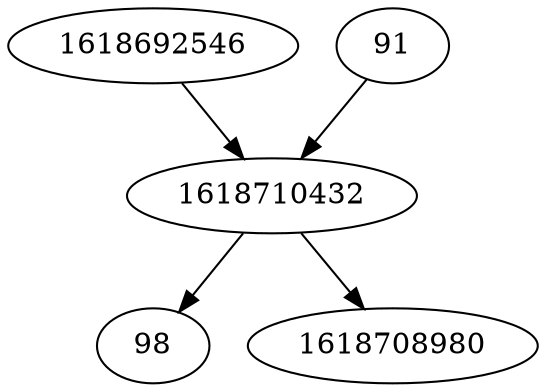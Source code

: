 strict digraph  {
1618710432;
1618692546;
98;
1618708980;
91;
1618710432 -> 98;
1618710432 -> 1618708980;
1618692546 -> 1618710432;
91 -> 1618710432;
}
